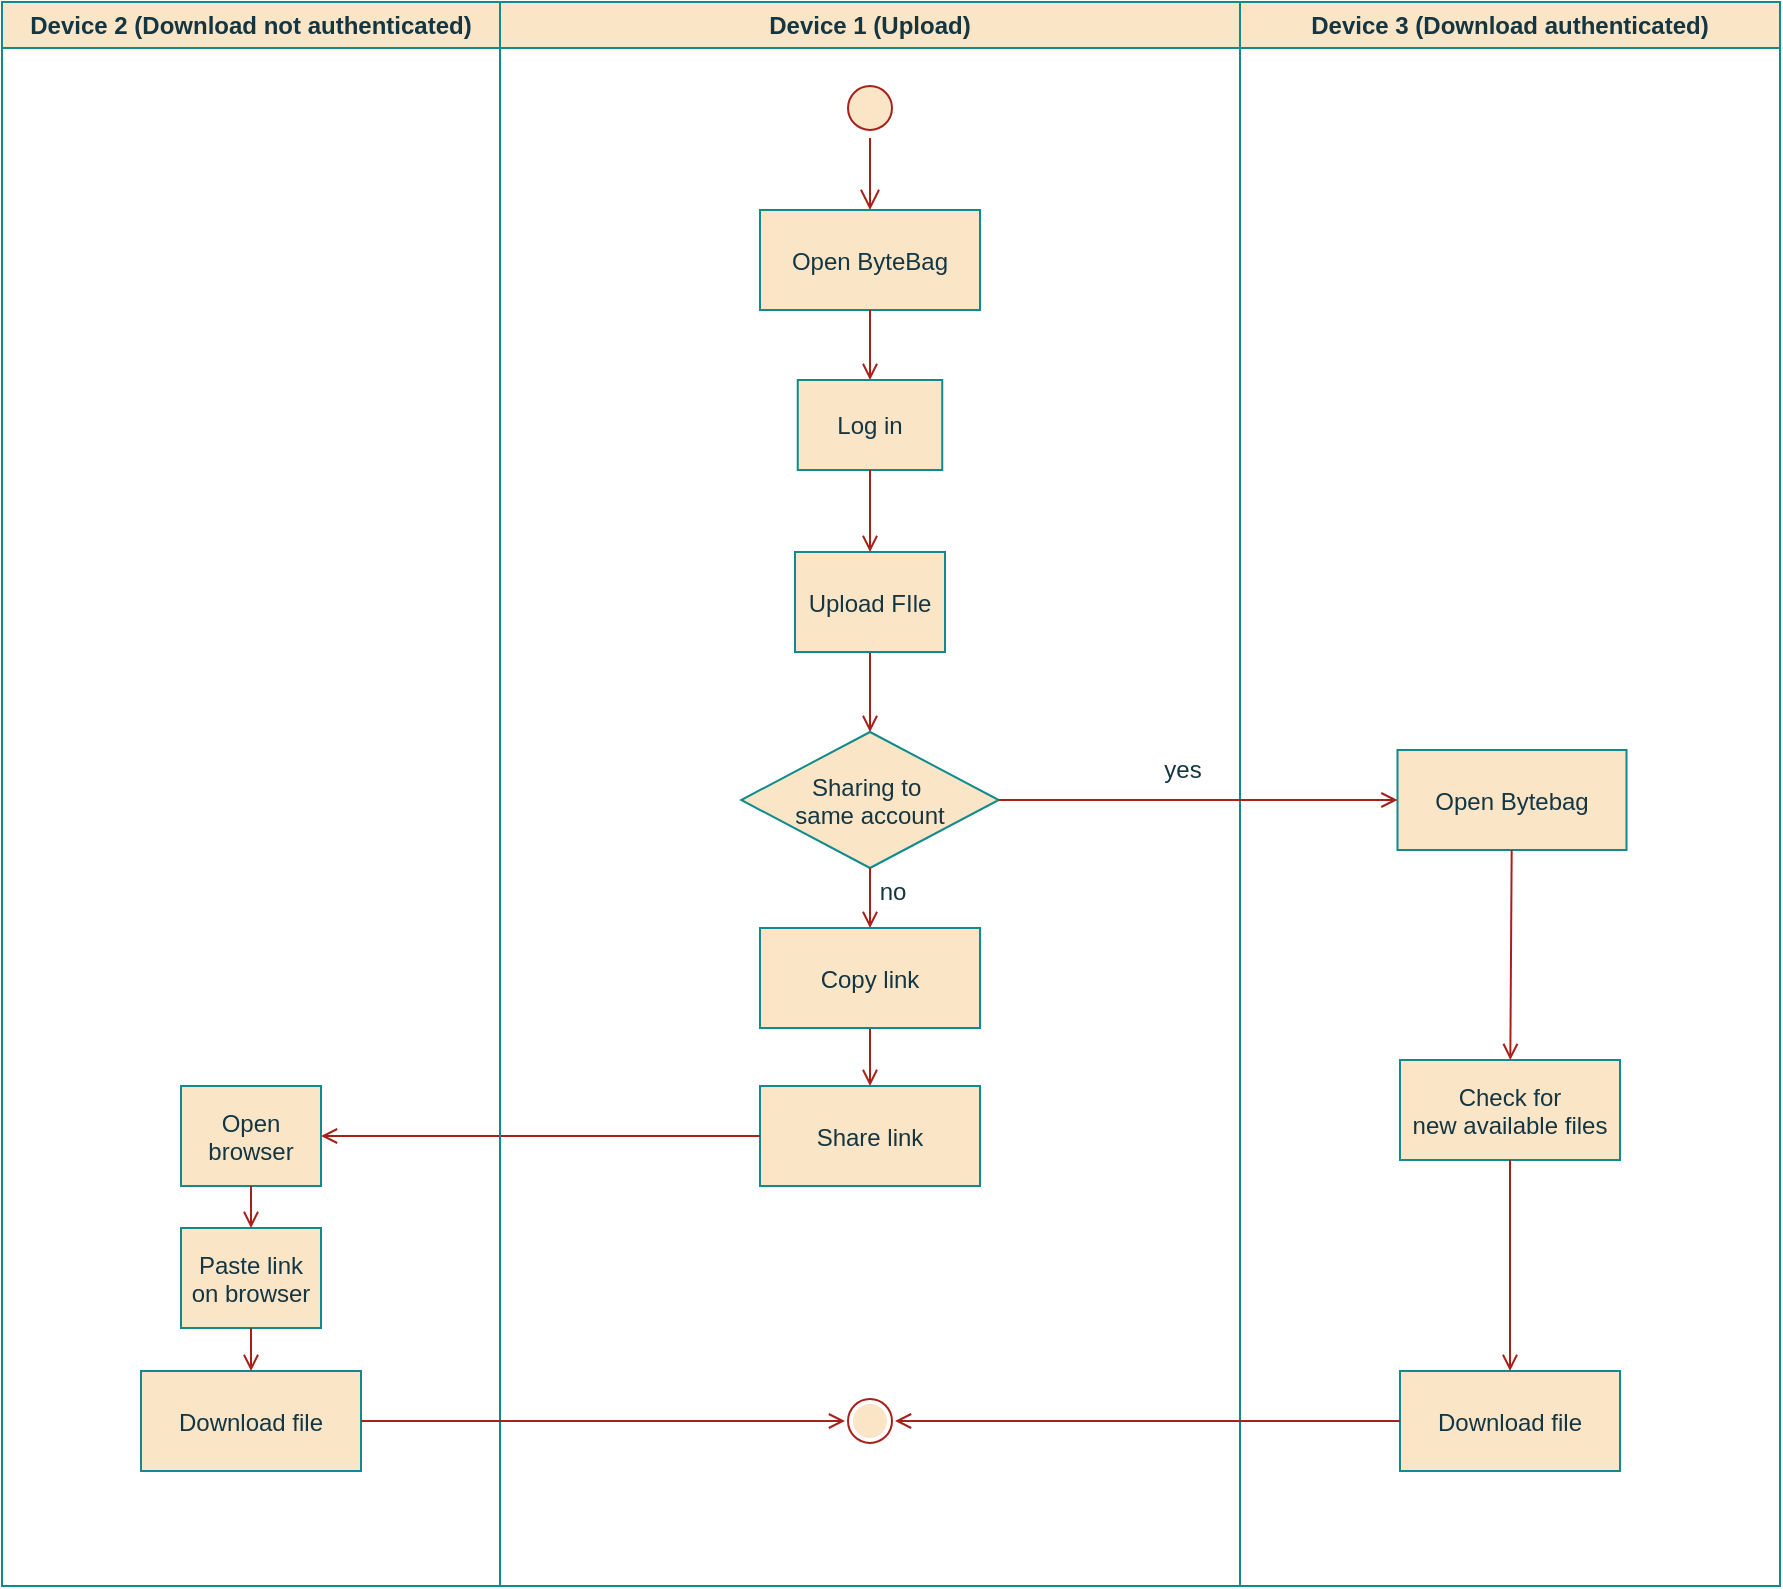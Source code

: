 <mxfile version="26.2.10">
  <diagram name="Page-1" id="e7e014a7-5840-1c2e-5031-d8a46d1fe8dd">
    <mxGraphModel dx="1428" dy="826" grid="0" gridSize="10" guides="1" tooltips="1" connect="1" arrows="1" fold="1" page="1" pageScale="1" pageWidth="1169" pageHeight="826" background="none" math="0" shadow="0" adaptiveColors="none">
      <root>
        <mxCell id="0" />
        <mxCell id="1" parent="0" />
        <mxCell id="2" value="Device 1 (Upload)" style="swimlane;whiteSpace=wrap;startSize=23;rounded=0;labelBackgroundColor=none;fillColor=#FAE5C7;strokeColor=#0F8B8D;fontColor=#143642;" parent="1" vertex="1">
          <mxGeometry x="389" y="17" width="370" height="792" as="geometry">
            <mxRectangle x="164.5" y="128" width="90" height="30" as="alternateBounds" />
          </mxGeometry>
        </mxCell>
        <mxCell id="eYp77SEdqhD2MMEc281C-98" value="" style="ellipse;shape=startState;strokeColor=none;labelBackgroundColor=none;html=1;rounded=0;fillColor=#FAE5C7;fontColor=#143642;" parent="2" vertex="1">
          <mxGeometry x="172.5" y="697" width="25" height="25" as="geometry" />
        </mxCell>
        <mxCell id="5" value="" style="ellipse;shape=startState;rounded=0;labelBackgroundColor=none;fillColor=#FAE5C7;strokeColor=#A8201A;fontColor=#143642;" parent="2" vertex="1">
          <mxGeometry x="170" y="38" width="30" height="30" as="geometry" />
        </mxCell>
        <mxCell id="6" value="" style="edgeStyle=elbowEdgeStyle;elbow=horizontal;verticalAlign=bottom;endArrow=open;endSize=8;endFill=1;rounded=0;exitX=0.5;exitY=1;exitDx=0;exitDy=0;labelBackgroundColor=none;fontColor=default;strokeColor=#A8201A;" parent="2" source="5" target="7" edge="1">
          <mxGeometry x="100" y="40" as="geometry">
            <mxPoint x="94.75" y="108" as="targetPoint" />
          </mxGeometry>
        </mxCell>
        <mxCell id="7" value="Open ByteBag" style="rounded=0;labelBackgroundColor=none;fillColor=#FAE5C7;strokeColor=#0F8B8D;fontColor=#143642;" parent="2" vertex="1">
          <mxGeometry x="130" y="104" width="110" height="50" as="geometry" />
        </mxCell>
        <mxCell id="11" value="" style="endArrow=open;endFill=1;rounded=0;exitX=0.5;exitY=1;exitDx=0;exitDy=0;entryX=0.5;entryY=0;entryDx=0;entryDy=0;labelBackgroundColor=none;fontColor=default;strokeColor=#A8201A;" parent="2" source="eYp77SEdqhD2MMEc281C-62" target="10" edge="1">
          <mxGeometry relative="1" as="geometry">
            <mxPoint x="117.5" y="413" as="targetPoint" />
          </mxGeometry>
        </mxCell>
        <mxCell id="eYp77SEdqhD2MMEc281C-41" value="Sharing to &#xa;same account" style="rhombus;rounded=0;labelBackgroundColor=none;fillColor=#FAE5C7;strokeColor=#0F8B8D;fontColor=#143642;" parent="2" vertex="1">
          <mxGeometry x="120.625" y="365" width="128.75" height="68" as="geometry" />
        </mxCell>
        <mxCell id="eYp77SEdqhD2MMEc281C-42" value="" style="endArrow=open;endFill=1;rounded=0;exitX=0.5;exitY=1;exitDx=0;exitDy=0;labelBackgroundColor=none;fontColor=default;strokeColor=#A8201A;" parent="2" source="eYp77SEdqhD2MMEc281C-59" target="eYp77SEdqhD2MMEc281C-41" edge="1">
          <mxGeometry relative="1" as="geometry">
            <mxPoint x="395.62" y="463" as="sourcePoint" />
            <mxPoint x="395.62" y="625" as="targetPoint" />
          </mxGeometry>
        </mxCell>
        <mxCell id="eYp77SEdqhD2MMEc281C-52" value="" style="endArrow=open;endFill=1;rounded=0;labelBackgroundColor=none;fontColor=default;strokeColor=#A8201A;entryX=0.5;entryY=0;entryDx=0;entryDy=0;" parent="2" source="7" target="eYp77SEdqhD2MMEc281C-56" edge="1">
          <mxGeometry relative="1" as="geometry">
            <mxPoint x="346.25" y="288" as="sourcePoint" />
            <mxPoint x="347.25" y="386" as="targetPoint" />
          </mxGeometry>
        </mxCell>
        <mxCell id="eYp77SEdqhD2MMEc281C-56" value="&lt;div&gt;Log in&lt;/div&gt;" style="whiteSpace=wrap;html=1;rounded=0;labelBackgroundColor=none;fillColor=#FAE5C7;strokeColor=#0F8B8D;fontColor=#143642;" parent="2" vertex="1">
          <mxGeometry x="148.875" y="189" width="72.25" height="45" as="geometry" />
        </mxCell>
        <mxCell id="10" value="Share link" style="rounded=0;labelBackgroundColor=none;fillColor=#FAE5C7;strokeColor=#0F8B8D;fontColor=#143642;" parent="2" vertex="1">
          <mxGeometry x="130" y="542" width="110" height="50" as="geometry" />
        </mxCell>
        <mxCell id="eYp77SEdqhD2MMEc281C-59" value="Upload FIle" style="rounded=0;labelBackgroundColor=none;fillColor=#FAE5C7;strokeColor=#0F8B8D;fontColor=#143642;" parent="2" vertex="1">
          <mxGeometry x="147.5" y="275" width="75" height="50" as="geometry" />
        </mxCell>
        <mxCell id="eYp77SEdqhD2MMEc281C-60" value="" style="endArrow=open;endFill=1;rounded=0;exitX=0.5;exitY=1;exitDx=0;exitDy=0;labelBackgroundColor=none;fontColor=default;strokeColor=#A8201A;" parent="2" source="eYp77SEdqhD2MMEc281C-56" target="eYp77SEdqhD2MMEc281C-59" edge="1">
          <mxGeometry relative="1" as="geometry">
            <mxPoint x="344.75" y="381" as="sourcePoint" />
            <mxPoint x="344.75" y="453" as="targetPoint" />
          </mxGeometry>
        </mxCell>
        <mxCell id="eYp77SEdqhD2MMEc281C-43" value="&lt;div&gt;no&lt;/div&gt;" style="text;html=1;align=center;verticalAlign=middle;resizable=0;points=[];autosize=1;strokeColor=none;fillColor=none;rounded=0;labelBackgroundColor=none;fontColor=#143642;" parent="2" vertex="1">
          <mxGeometry x="176" y="430" width="40" height="30" as="geometry" />
        </mxCell>
        <mxCell id="eYp77SEdqhD2MMEc281C-62" value="Copy link" style="rounded=0;labelBackgroundColor=none;fillColor=#FAE5C7;strokeColor=#0F8B8D;fontColor=#143642;" parent="2" vertex="1">
          <mxGeometry x="130" y="463" width="110" height="50" as="geometry" />
        </mxCell>
        <mxCell id="eYp77SEdqhD2MMEc281C-63" value="" style="endArrow=open;endFill=1;rounded=0;exitX=0.5;exitY=1;exitDx=0;exitDy=0;entryX=0.5;entryY=0;entryDx=0;entryDy=0;labelBackgroundColor=none;fontColor=default;strokeColor=#A8201A;" parent="2" source="eYp77SEdqhD2MMEc281C-41" target="eYp77SEdqhD2MMEc281C-62" edge="1">
          <mxGeometry relative="1" as="geometry">
            <mxPoint x="438.25" y="548" as="sourcePoint" />
            <mxPoint x="438.25" y="658" as="targetPoint" />
          </mxGeometry>
        </mxCell>
        <mxCell id="eYp77SEdqhD2MMEc281C-97" value="" style="ellipse;shape=startState;fillColor=none;labelBackgroundColor=none;html=1;rounded=0;strokeColor=#A8201A;fontColor=#143642;" parent="2" vertex="1">
          <mxGeometry x="170" y="694.5" width="30" height="30" as="geometry" />
        </mxCell>
        <mxCell id="eYp77SEdqhD2MMEc281C-46" value="&lt;div&gt;yes&lt;/div&gt;" style="text;html=1;align=center;verticalAlign=middle;resizable=0;points=[];autosize=1;strokeColor=none;fillColor=none;rounded=0;labelBackgroundColor=none;fontColor=#143642;" parent="2" vertex="1">
          <mxGeometry x="321" y="369" width="40" height="30" as="geometry" />
        </mxCell>
        <mxCell id="3" value="Device 3 (Download authenticated)" style="swimlane;whiteSpace=wrap;rounded=0;labelBackgroundColor=none;fillColor=#FAE5C7;strokeColor=#0F8B8D;fontColor=#143642;" parent="1" vertex="1">
          <mxGeometry x="759" y="17" width="270" height="792" as="geometry">
            <mxRectangle x="444.5" y="128" width="90" height="30" as="alternateBounds" />
          </mxGeometry>
        </mxCell>
        <mxCell id="15" value="Open Bytebag" style="rounded=0;labelBackgroundColor=none;fillColor=#FAE5C7;strokeColor=#0F8B8D;fontColor=#143642;" parent="3" vertex="1">
          <mxGeometry x="78.75" y="374" width="114.5" height="50" as="geometry" />
        </mxCell>
        <mxCell id="16" value="Check for &#xa;new available files" style="rounded=0;labelBackgroundColor=none;fillColor=#FAE5C7;strokeColor=#0F8B8D;fontColor=#143642;" parent="3" vertex="1">
          <mxGeometry x="80" y="529" width="110" height="50" as="geometry" />
        </mxCell>
        <mxCell id="17" value="" style="endArrow=open;endFill=1;rounded=0;labelBackgroundColor=none;fontColor=default;strokeColor=#A8201A;" parent="3" source="15" target="16" edge="1">
          <mxGeometry relative="1" as="geometry" />
        </mxCell>
        <mxCell id="18" value="Download file" style="rounded=0;labelBackgroundColor=none;fillColor=#FAE5C7;strokeColor=#0F8B8D;fontColor=#143642;" parent="3" vertex="1">
          <mxGeometry x="80" y="684.5" width="110" height="50" as="geometry" />
        </mxCell>
        <mxCell id="19" value="" style="endArrow=open;endFill=1;rounded=0;labelBackgroundColor=none;fontColor=default;strokeColor=#A8201A;" parent="3" source="16" target="18" edge="1">
          <mxGeometry relative="1" as="geometry" />
        </mxCell>
        <mxCell id="20" value="" style="endArrow=open;endFill=1;rounded=0;entryX=1;entryY=0.5;entryDx=0;entryDy=0;exitX=0;exitY=0.5;exitDx=0;exitDy=0;labelBackgroundColor=none;fontColor=default;strokeColor=#A8201A;" parent="1" source="10" target="eYp77SEdqhD2MMEc281C-102" edge="1">
          <mxGeometry relative="1" as="geometry" />
        </mxCell>
        <mxCell id="eYp77SEdqhD2MMEc281C-88" value="Device 2 (Download not authenticated)" style="swimlane;whiteSpace=wrap;startSize=23;rounded=0;labelBackgroundColor=none;fillColor=#FAE5C7;strokeColor=#0F8B8D;fontColor=#143642;" parent="1" vertex="1">
          <mxGeometry x="140" y="17" width="249" height="792" as="geometry">
            <mxRectangle x="444.5" y="128" width="90" height="30" as="alternateBounds" />
          </mxGeometry>
        </mxCell>
        <mxCell id="eYp77SEdqhD2MMEc281C-89" value="Paste link&#xa;on browser" style="rounded=0;labelBackgroundColor=none;fillColor=#FAE5C7;strokeColor=#0F8B8D;fontColor=#143642;" parent="eYp77SEdqhD2MMEc281C-88" vertex="1">
          <mxGeometry x="89.5" y="613" width="70" height="50" as="geometry" />
        </mxCell>
        <mxCell id="eYp77SEdqhD2MMEc281C-90" value="Download file" style="rounded=0;labelBackgroundColor=none;fillColor=#FAE5C7;strokeColor=#0F8B8D;fontColor=#143642;" parent="eYp77SEdqhD2MMEc281C-88" vertex="1">
          <mxGeometry x="69.5" y="684.5" width="110" height="50" as="geometry" />
        </mxCell>
        <mxCell id="eYp77SEdqhD2MMEc281C-91" value="" style="endArrow=open;endFill=1;rounded=0;labelBackgroundColor=none;fontColor=default;strokeColor=#A8201A;" parent="eYp77SEdqhD2MMEc281C-88" source="eYp77SEdqhD2MMEc281C-89" target="eYp77SEdqhD2MMEc281C-90" edge="1">
          <mxGeometry relative="1" as="geometry" />
        </mxCell>
        <mxCell id="eYp77SEdqhD2MMEc281C-102" value="Open&#xa;browser" style="rounded=0;labelBackgroundColor=none;fillColor=#FAE5C7;strokeColor=#0F8B8D;fontColor=#143642;" parent="eYp77SEdqhD2MMEc281C-88" vertex="1">
          <mxGeometry x="89.5" y="542" width="70" height="50" as="geometry" />
        </mxCell>
        <mxCell id="eYp77SEdqhD2MMEc281C-103" value="" style="endArrow=open;endFill=1;rounded=0;entryX=0.5;entryY=0;entryDx=0;entryDy=0;exitX=0.5;exitY=1;exitDx=0;exitDy=0;labelBackgroundColor=none;fontColor=default;strokeColor=#A8201A;" parent="eYp77SEdqhD2MMEc281C-88" source="eYp77SEdqhD2MMEc281C-102" target="eYp77SEdqhD2MMEc281C-89" edge="1">
          <mxGeometry relative="1" as="geometry">
            <mxPoint x="394.5" y="577" as="sourcePoint" />
            <mxPoint x="169.5" y="577" as="targetPoint" />
          </mxGeometry>
        </mxCell>
        <mxCell id="eYp77SEdqhD2MMEc281C-45" value="" style="endArrow=open;endFill=1;rounded=0;exitX=1;exitY=0.5;exitDx=0;exitDy=0;entryX=0;entryY=0.5;entryDx=0;entryDy=0;labelBackgroundColor=none;fontColor=default;strokeColor=#A8201A;" parent="1" source="eYp77SEdqhD2MMEc281C-41" target="15" edge="1">
          <mxGeometry relative="1" as="geometry">
            <mxPoint x="709" y="419" as="sourcePoint" />
            <mxPoint x="900.25" y="449" as="targetPoint" />
          </mxGeometry>
        </mxCell>
        <mxCell id="eYp77SEdqhD2MMEc281C-100" value="" style="endArrow=open;endFill=1;rounded=0;exitX=0;exitY=0.5;exitDx=0;exitDy=0;entryX=1;entryY=0.5;entryDx=0;entryDy=0;labelBackgroundColor=none;fontColor=default;strokeColor=#A8201A;" parent="1" source="18" target="eYp77SEdqhD2MMEc281C-98" edge="1">
          <mxGeometry relative="1" as="geometry">
            <mxPoint x="904" y="539" as="sourcePoint" />
            <mxPoint x="904" y="579" as="targetPoint" />
          </mxGeometry>
        </mxCell>
        <mxCell id="eYp77SEdqhD2MMEc281C-101" value="" style="endArrow=open;endFill=1;rounded=0;entryX=0;entryY=0.5;entryDx=0;entryDy=0;exitX=1;exitY=0.5;exitDx=0;exitDy=0;labelBackgroundColor=none;fontColor=default;strokeColor=#A8201A;" parent="1" source="eYp77SEdqhD2MMEc281C-90" target="eYp77SEdqhD2MMEc281C-98" edge="1">
          <mxGeometry relative="1" as="geometry">
            <mxPoint x="544" y="606" as="sourcePoint" />
            <mxPoint x="319" y="604" as="targetPoint" />
          </mxGeometry>
        </mxCell>
      </root>
    </mxGraphModel>
  </diagram>
</mxfile>
